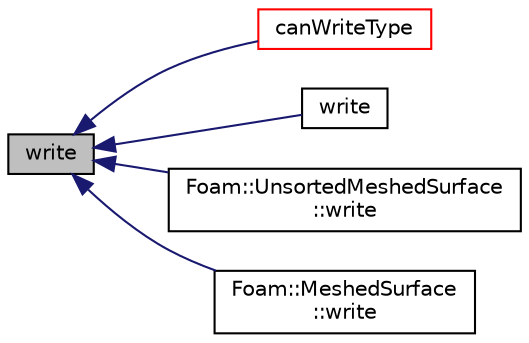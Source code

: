 digraph "write"
{
  bgcolor="transparent";
  edge [fontname="Helvetica",fontsize="10",labelfontname="Helvetica",labelfontsize="10"];
  node [fontname="Helvetica",fontsize="10",shape=record];
  rankdir="LR";
  Node1 [label="write",height=0.2,width=0.4,color="black", fillcolor="grey75", style="filled", fontcolor="black"];
  Node1 -> Node2 [dir="back",color="midnightblue",fontsize="10",style="solid",fontname="Helvetica"];
  Node2 [label="canWriteType",height=0.2,width=0.4,color="red",URL="$a01506.html#a97b4b9e1eceb26c001734f4bb5a75c33",tooltip="Can this file format type be written via MeshedSurfaceProxy? "];
  Node1 -> Node3 [dir="back",color="midnightblue",fontsize="10",style="solid",fontname="Helvetica"];
  Node3 [label="write",height=0.2,width=0.4,color="black",URL="$a01506.html#a5cf9d1a8c08e045a6bbcab04a3ec2d79",tooltip="Generic write routine. Chooses writer based on extension. "];
  Node1 -> Node4 [dir="back",color="midnightblue",fontsize="10",style="solid",fontname="Helvetica"];
  Node4 [label="Foam::UnsortedMeshedSurface\l::write",height=0.2,width=0.4,color="black",URL="$a02875.html#a88474a581f2965b69efe09bd143a9900",tooltip="Write to database. "];
  Node1 -> Node5 [dir="back",color="midnightblue",fontsize="10",style="solid",fontname="Helvetica"];
  Node5 [label="Foam::MeshedSurface\l::write",height=0.2,width=0.4,color="black",URL="$a01504.html#a88474a581f2965b69efe09bd143a9900",tooltip="Write to database. "];
}
